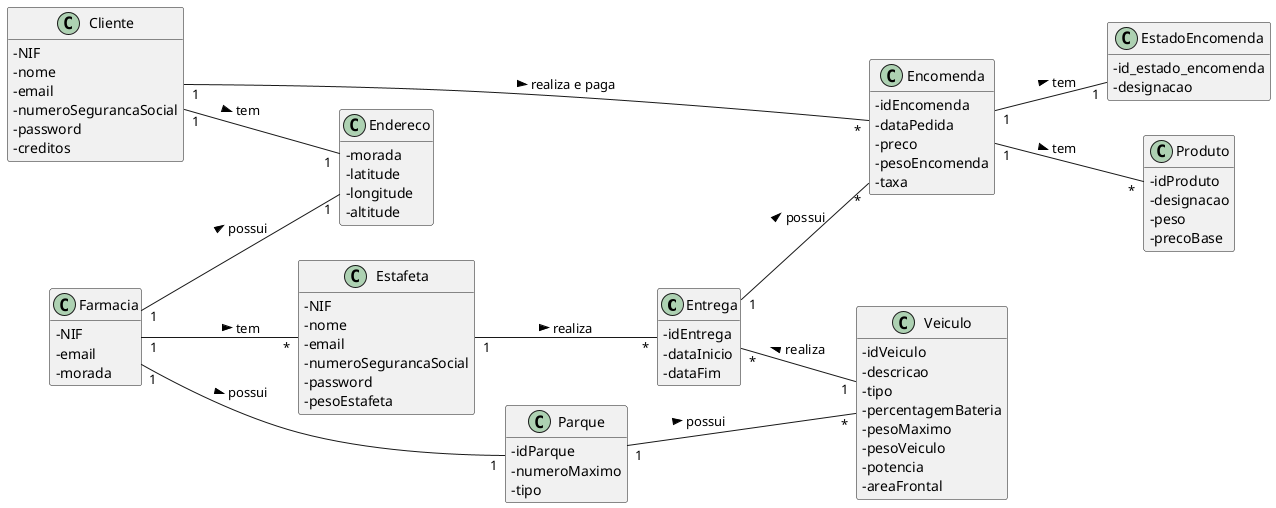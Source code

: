 @startuml
skinparam classAttributeIconSize 0
hide methods
left to right direction


class Entrega {
  -idEntrega
  -dataInicio
  -dataFim
}

class Encomenda {
  -idEncomenda
  -dataPedida
  -preco
  -pesoEncomenda
  -taxa
}

class EstadoEncomenda {
  -id_estado_encomenda
  -designacao
}

class Produto {
  -idProduto
  -designacao
  -peso
  -precoBase
}

class Estafeta {
  -NIF
  -nome
  -email
  -numeroSegurancaSocial
  -password
  -pesoEstafeta
}


class Endereco {
  -morada
  -latitude
  -longitude
  -altitude
}

class Veiculo {
  -idVeiculo
  -descricao
  -tipo
  -percentagemBateria
  -pesoMaximo
  -pesoVeiculo
  -potencia
  -areaFrontal
}

class Parque {
  -idParque
  -numeroMaximo
  -tipo
}

class Cliente {
  -NIF
  -nome
  -email
  -numeroSegurancaSocial
  -password
  -creditos
}

class Farmacia {
  -NIF
  -email
  -morada
}

Encomenda "1" -- "1" EstadoEncomenda : tem >
Entrega "1" -- "*" Encomenda : possui >
Estafeta "1" -- "*" Entrega: realiza >
Cliente "1" -- "1" Endereco: tem >
Cliente "1" -- "*" Encomenda: realiza e paga >
Entrega "*" -- "1" Veiculo: realiza <
Encomenda "1" -- "*" Produto: tem >
Parque "1" -- "*" Veiculo: possui >
Farmacia "1" -- "1" Parque: possui >
Farmacia "1" -- "*" Estafeta: tem >
Farmacia "1" -- "1" Endereco: possui >


@enduml